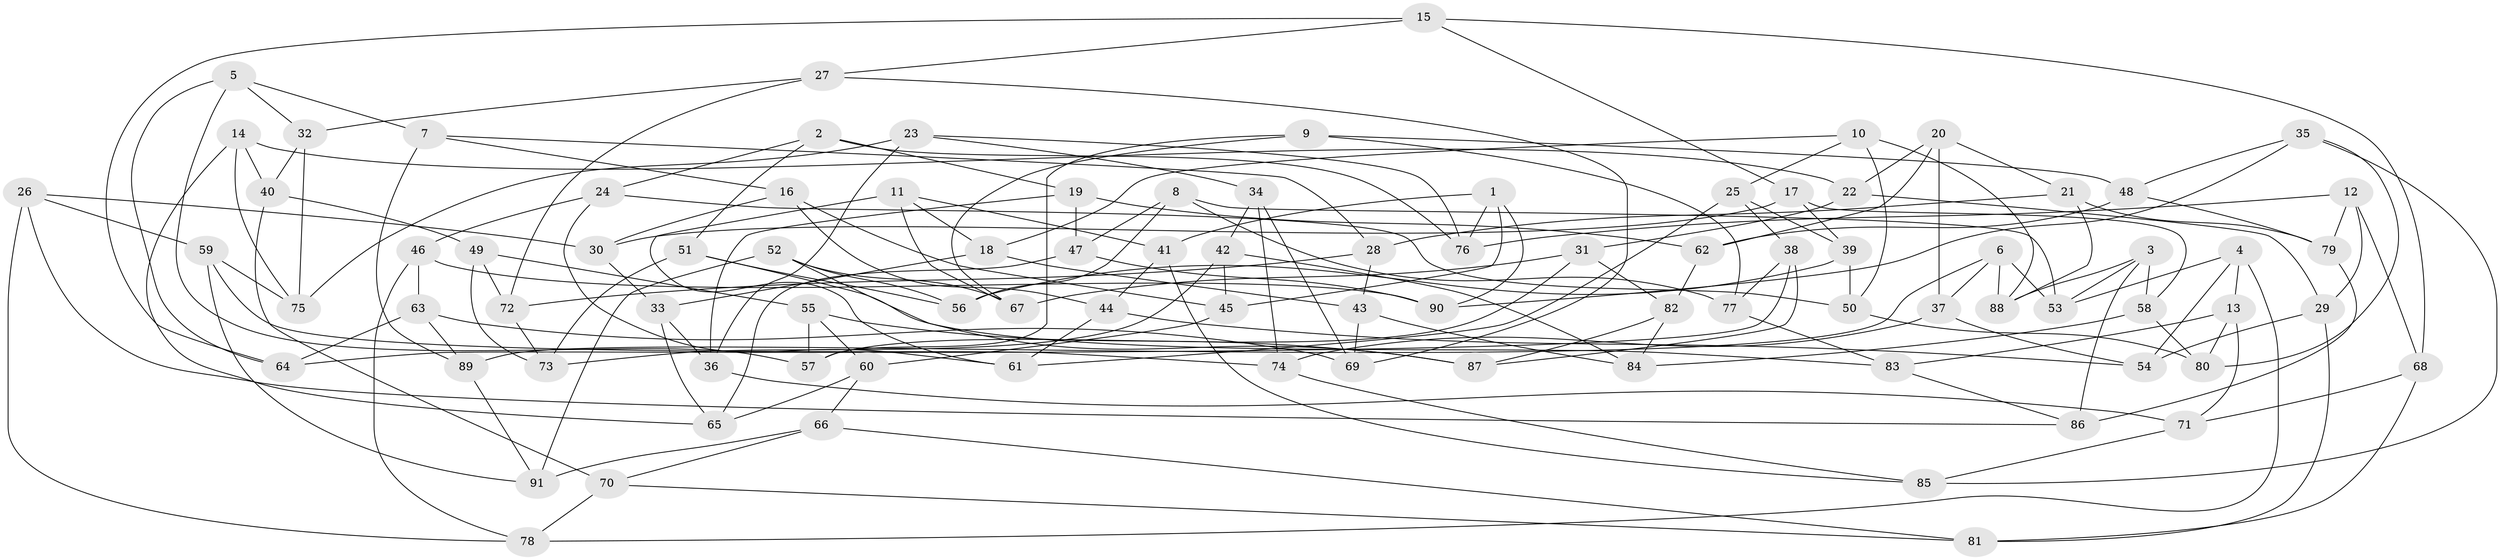 // Generated by graph-tools (version 1.1) at 2025/16/03/09/25 04:16:29]
// undirected, 91 vertices, 182 edges
graph export_dot {
graph [start="1"]
  node [color=gray90,style=filled];
  1;
  2;
  3;
  4;
  5;
  6;
  7;
  8;
  9;
  10;
  11;
  12;
  13;
  14;
  15;
  16;
  17;
  18;
  19;
  20;
  21;
  22;
  23;
  24;
  25;
  26;
  27;
  28;
  29;
  30;
  31;
  32;
  33;
  34;
  35;
  36;
  37;
  38;
  39;
  40;
  41;
  42;
  43;
  44;
  45;
  46;
  47;
  48;
  49;
  50;
  51;
  52;
  53;
  54;
  55;
  56;
  57;
  58;
  59;
  60;
  61;
  62;
  63;
  64;
  65;
  66;
  67;
  68;
  69;
  70;
  71;
  72;
  73;
  74;
  75;
  76;
  77;
  78;
  79;
  80;
  81;
  82;
  83;
  84;
  85;
  86;
  87;
  88;
  89;
  90;
  91;
  1 -- 45;
  1 -- 90;
  1 -- 76;
  1 -- 41;
  2 -- 76;
  2 -- 24;
  2 -- 51;
  2 -- 19;
  3 -- 53;
  3 -- 58;
  3 -- 86;
  3 -- 88;
  4 -- 78;
  4 -- 54;
  4 -- 13;
  4 -- 53;
  5 -- 7;
  5 -- 32;
  5 -- 57;
  5 -- 64;
  6 -- 89;
  6 -- 53;
  6 -- 37;
  6 -- 88;
  7 -- 16;
  7 -- 89;
  7 -- 28;
  8 -- 47;
  8 -- 53;
  8 -- 77;
  8 -- 56;
  9 -- 57;
  9 -- 77;
  9 -- 67;
  9 -- 48;
  10 -- 18;
  10 -- 88;
  10 -- 50;
  10 -- 25;
  11 -- 61;
  11 -- 67;
  11 -- 41;
  11 -- 18;
  12 -- 68;
  12 -- 76;
  12 -- 29;
  12 -- 79;
  13 -- 80;
  13 -- 83;
  13 -- 71;
  14 -- 40;
  14 -- 65;
  14 -- 75;
  14 -- 22;
  15 -- 68;
  15 -- 17;
  15 -- 64;
  15 -- 27;
  16 -- 30;
  16 -- 44;
  16 -- 45;
  17 -- 39;
  17 -- 30;
  17 -- 58;
  18 -- 33;
  18 -- 43;
  19 -- 36;
  19 -- 62;
  19 -- 47;
  20 -- 37;
  20 -- 62;
  20 -- 21;
  20 -- 22;
  21 -- 28;
  21 -- 88;
  21 -- 79;
  22 -- 29;
  22 -- 31;
  23 -- 75;
  23 -- 36;
  23 -- 34;
  23 -- 76;
  24 -- 50;
  24 -- 61;
  24 -- 46;
  25 -- 39;
  25 -- 38;
  25 -- 61;
  26 -- 86;
  26 -- 59;
  26 -- 30;
  26 -- 78;
  27 -- 69;
  27 -- 32;
  27 -- 72;
  28 -- 72;
  28 -- 43;
  29 -- 54;
  29 -- 81;
  30 -- 33;
  31 -- 82;
  31 -- 67;
  31 -- 57;
  32 -- 40;
  32 -- 75;
  33 -- 36;
  33 -- 65;
  34 -- 69;
  34 -- 74;
  34 -- 42;
  35 -- 85;
  35 -- 48;
  35 -- 90;
  35 -- 80;
  36 -- 71;
  37 -- 74;
  37 -- 54;
  38 -- 87;
  38 -- 77;
  38 -- 64;
  39 -- 50;
  39 -- 56;
  40 -- 49;
  40 -- 70;
  41 -- 85;
  41 -- 44;
  42 -- 73;
  42 -- 45;
  42 -- 84;
  43 -- 84;
  43 -- 69;
  44 -- 54;
  44 -- 61;
  45 -- 60;
  46 -- 90;
  46 -- 63;
  46 -- 78;
  47 -- 65;
  47 -- 90;
  48 -- 62;
  48 -- 79;
  49 -- 55;
  49 -- 72;
  49 -- 73;
  50 -- 80;
  51 -- 73;
  51 -- 83;
  51 -- 56;
  52 -- 91;
  52 -- 56;
  52 -- 87;
  52 -- 67;
  55 -- 87;
  55 -- 60;
  55 -- 57;
  58 -- 84;
  58 -- 80;
  59 -- 74;
  59 -- 91;
  59 -- 75;
  60 -- 66;
  60 -- 65;
  62 -- 82;
  63 -- 89;
  63 -- 64;
  63 -- 69;
  66 -- 81;
  66 -- 91;
  66 -- 70;
  68 -- 71;
  68 -- 81;
  70 -- 78;
  70 -- 81;
  71 -- 85;
  72 -- 73;
  74 -- 85;
  77 -- 83;
  79 -- 86;
  82 -- 87;
  82 -- 84;
  83 -- 86;
  89 -- 91;
}
